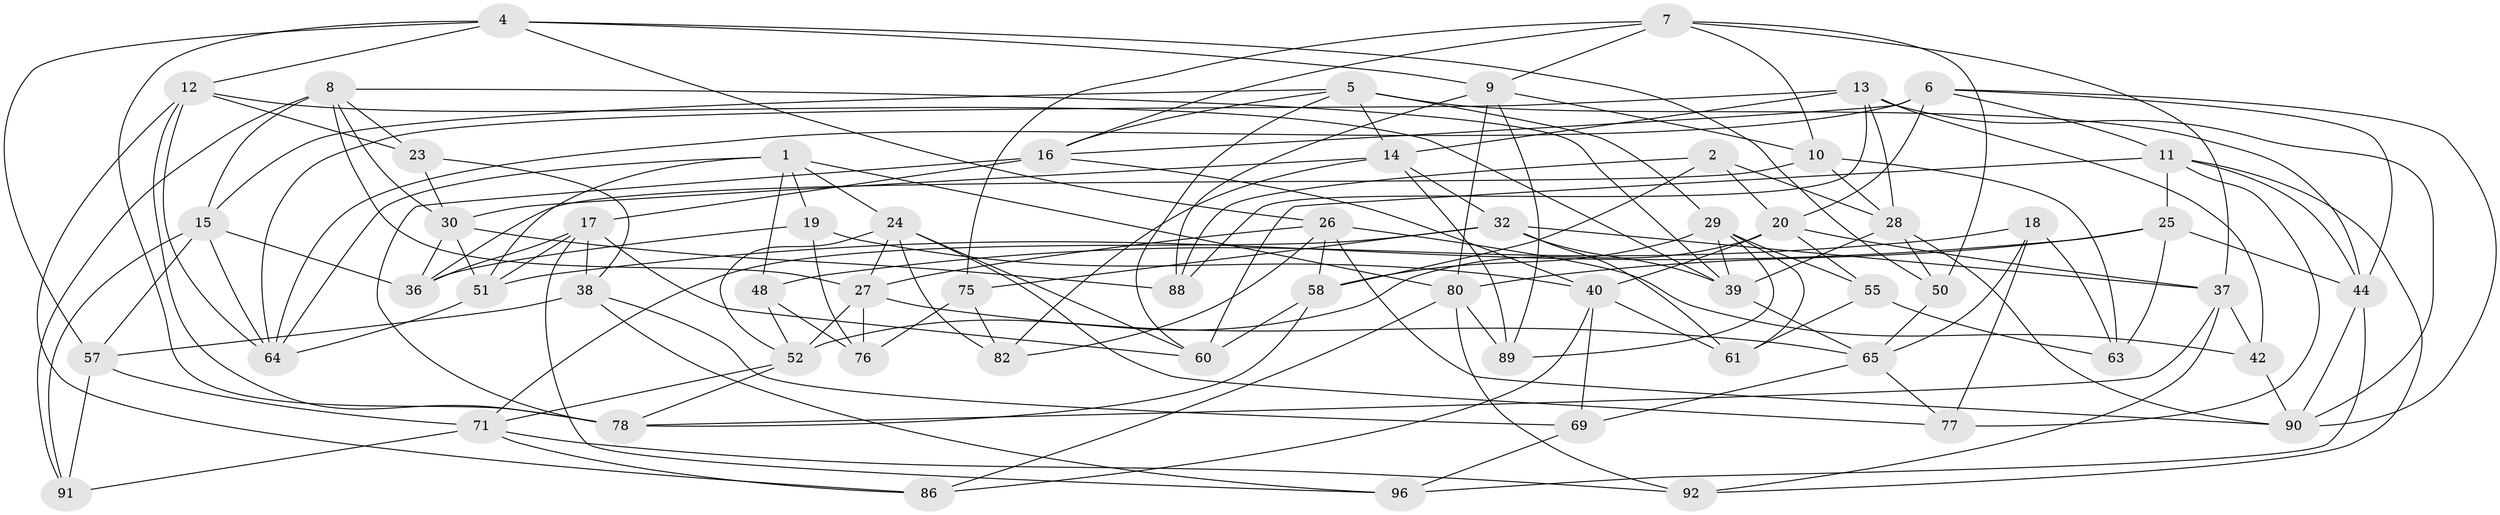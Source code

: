 // original degree distribution, {4: 1.0}
// Generated by graph-tools (version 1.1) at 2025/42/03/06/25 10:42:22]
// undirected, 62 vertices, 161 edges
graph export_dot {
graph [start="1"]
  node [color=gray90,style=filled];
  1 [super="+3"];
  2;
  4 [super="+47"];
  5 [super="+49"];
  6 [super="+67"];
  7 [super="+100"];
  8 [super="+43"];
  9 [super="+22"];
  10 [super="+83"];
  11 [super="+72"];
  12 [super="+35"];
  13 [super="+81"];
  14 [super="+66"];
  15 [super="+33"];
  16 [super="+21"];
  17 [super="+46"];
  18;
  19;
  20 [super="+34"];
  23;
  24 [super="+53"];
  25 [super="+99"];
  26 [super="+41"];
  27 [super="+87"];
  28 [super="+31"];
  29 [super="+84"];
  30 [super="+45"];
  32 [super="+56"];
  36 [super="+73"];
  37 [super="+54"];
  38 [super="+101"];
  39 [super="+74"];
  40 [super="+97"];
  42;
  44 [super="+102"];
  48;
  50;
  51 [super="+62"];
  52 [super="+85"];
  55;
  57 [super="+70"];
  58 [super="+59"];
  60 [super="+68"];
  61;
  63;
  64 [super="+95"];
  65 [super="+94"];
  69;
  71 [super="+98"];
  75;
  76;
  77;
  78 [super="+79"];
  80 [super="+93"];
  82;
  86;
  88;
  89;
  90 [super="+103"];
  91;
  92;
  96;
  1 -- 51;
  1 -- 19;
  1 -- 24;
  1 -- 48;
  1 -- 64;
  1 -- 80;
  2 -- 20;
  2 -- 28;
  2 -- 88;
  2 -- 58;
  4 -- 9;
  4 -- 78;
  4 -- 50;
  4 -- 12;
  4 -- 57;
  4 -- 26;
  5 -- 44;
  5 -- 14;
  5 -- 60;
  5 -- 29;
  5 -- 16;
  5 -- 15;
  6 -- 64;
  6 -- 11;
  6 -- 90;
  6 -- 44;
  6 -- 20;
  6 -- 16;
  7 -- 9;
  7 -- 16;
  7 -- 50;
  7 -- 75;
  7 -- 37;
  7 -- 10;
  8 -- 27;
  8 -- 30;
  8 -- 23;
  8 -- 91;
  8 -- 15;
  8 -- 39;
  9 -- 80;
  9 -- 88;
  9 -- 89;
  9 -- 10;
  10 -- 28;
  10 -- 63;
  10 -- 36 [weight=2];
  11 -- 77;
  11 -- 60;
  11 -- 44;
  11 -- 92;
  11 -- 25;
  12 -- 86;
  12 -- 78;
  12 -- 64;
  12 -- 39;
  12 -- 23;
  13 -- 14;
  13 -- 42;
  13 -- 28;
  13 -- 64;
  13 -- 90;
  13 -- 88;
  14 -- 82;
  14 -- 32;
  14 -- 89;
  14 -- 30;
  15 -- 36;
  15 -- 64;
  15 -- 57;
  15 -- 91;
  16 -- 40;
  16 -- 78;
  16 -- 17;
  17 -- 96;
  17 -- 51;
  17 -- 36;
  17 -- 38;
  17 -- 60;
  18 -- 65;
  18 -- 48;
  18 -- 77;
  18 -- 63;
  19 -- 76;
  19 -- 36;
  19 -- 40;
  20 -- 40;
  20 -- 37;
  20 -- 52;
  20 -- 55;
  23 -- 38;
  23 -- 30;
  24 -- 77;
  24 -- 52;
  24 -- 27;
  24 -- 82;
  24 -- 60;
  25 -- 44;
  25 -- 51 [weight=2];
  25 -- 63;
  25 -- 80;
  26 -- 82;
  26 -- 58;
  26 -- 27;
  26 -- 42;
  26 -- 90;
  27 -- 65;
  27 -- 76;
  27 -- 52;
  28 -- 50;
  28 -- 90;
  28 -- 39;
  29 -- 55;
  29 -- 61;
  29 -- 39;
  29 -- 89;
  29 -- 58;
  30 -- 51;
  30 -- 88;
  30 -- 36;
  32 -- 61;
  32 -- 39;
  32 -- 75;
  32 -- 71;
  32 -- 37;
  37 -- 78;
  37 -- 92;
  37 -- 42;
  38 -- 69;
  38 -- 96;
  38 -- 57 [weight=2];
  39 -- 65;
  40 -- 69;
  40 -- 61;
  40 -- 86;
  42 -- 90;
  44 -- 96;
  44 -- 90;
  48 -- 52;
  48 -- 76;
  50 -- 65;
  51 -- 64;
  52 -- 71;
  52 -- 78;
  55 -- 63;
  55 -- 61;
  57 -- 71;
  57 -- 91;
  58 -- 60 [weight=2];
  58 -- 78;
  65 -- 77;
  65 -- 69;
  69 -- 96;
  71 -- 92;
  71 -- 91;
  71 -- 86;
  75 -- 76;
  75 -- 82;
  80 -- 89;
  80 -- 92;
  80 -- 86;
}
